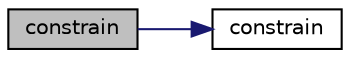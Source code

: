 digraph "constrain"
{
  bgcolor="transparent";
  edge [fontname="Helvetica",fontsize="10",labelfontname="Helvetica",labelfontsize="10"];
  node [fontname="Helvetica",fontsize="10",shape=record];
  rankdir="LR";
  Node1049 [label="constrain",height=0.2,width=0.4,color="black", fillcolor="grey75", style="filled", fontcolor="black"];
  Node1049 -> Node1050 [color="midnightblue",fontsize="10",style="solid",fontname="Helvetica"];
  Node1050 [label="constrain",height=0.2,width=0.4,color="black",URL="$a22661.html#a719f23bf798c0b02e63d9c1308836c87"];
}
